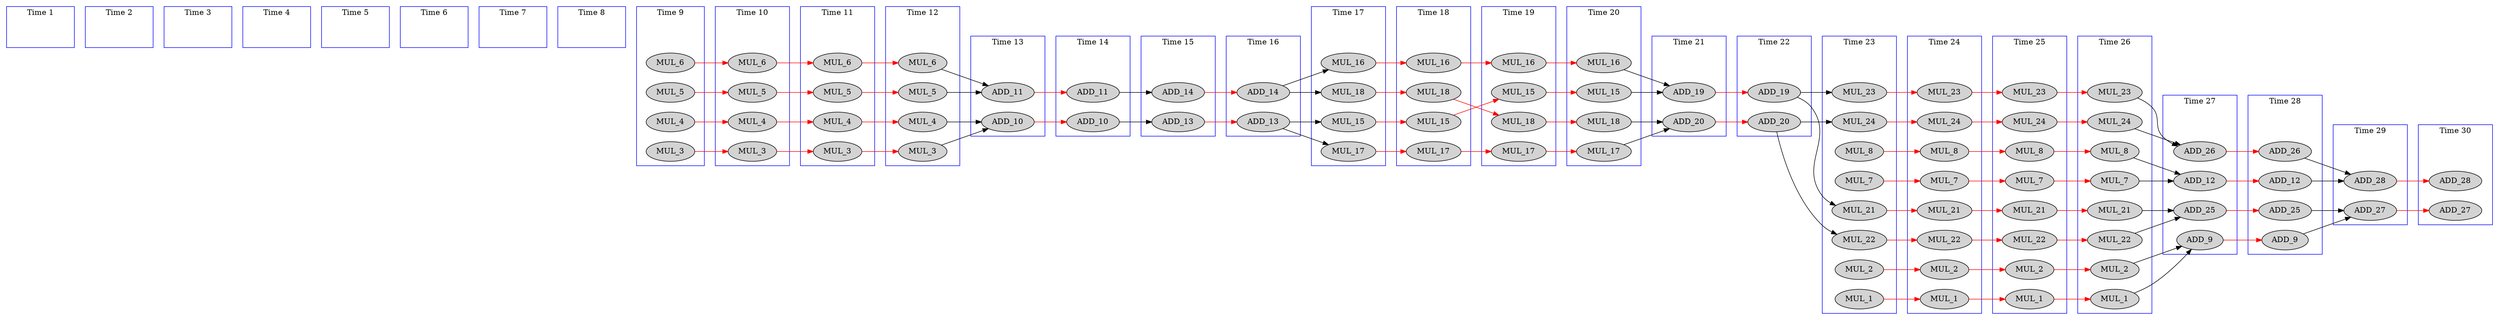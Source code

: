 digraph arf {
  rankdir = LR;
  newrank="true"
  subgraph cluster_1 {
    rank=same;
    node [style=filled];
    label = "Time 1";
    color = blue;
    pseudo_1 [style=invis];
  }
  subgraph cluster_2 {
    rank=same;
    node [style=filled];
    label = "Time 2";
    color = blue;
    pseudo_2 [style=invis];
  }
  subgraph cluster_3 {
    rank=same;
    node [style=filled];
    label = "Time 3";
    color = blue;
    pseudo_3 [style=invis];
  }
  subgraph cluster_4 {
    rank=same;
    node [style=filled];
    label = "Time 4";
    color = blue;
    pseudo_4 [style=invis];
  }
  subgraph cluster_5 {
    rank=same;
    node [style=filled];
    label = "Time 5";
    color = blue;
    pseudo_5 [style=invis];
  }
  subgraph cluster_6 {
    rank=same;
    node [style=filled];
    label = "Time 6";
    color = blue;
    pseudo_6 [style=invis];
  }
  subgraph cluster_7 {
    rank=same;
    node [style=filled];
    label = "Time 7";
    color = blue;
    pseudo_7 [style=invis];
  }
  subgraph cluster_8 {
    rank=same;
    node [style=filled];
    label = "Time 8";
    color = blue;
    pseudo_8 [style=invis];
  }
  subgraph cluster_9 {
    rank=same;
    node [style=filled];
    label = "Time 9";
    color = blue;
    pseudo_9 [style=invis];
    MUL_3_0 [label=MUL_3]
    MUL_4_0 [label=MUL_4]
    MUL_5_0 [label=MUL_5]
    MUL_6_0 [label=MUL_6]
  }
  subgraph cluster_10 {
    rank=same;
    node [style=filled];
    label = "Time 10";
    color = blue;
    pseudo_10 [style=invis];
    MUL_3_1 [label=MUL_3]
    MUL_4_1 [label=MUL_4]
    MUL_5_1 [label=MUL_5]
    MUL_6_1 [label=MUL_6]
  }
  subgraph cluster_11 {
    rank=same;
    node [style=filled];
    label = "Time 11";
    color = blue;
    pseudo_11 [style=invis];
    MUL_3_2 [label=MUL_3]
    MUL_4_2 [label=MUL_4]
    MUL_5_2 [label=MUL_5]
    MUL_6_2 [label=MUL_6]
  }
  subgraph cluster_12 {
    rank=same;
    node [style=filled];
    label = "Time 12";
    color = blue;
    pseudo_12 [style=invis];
    MUL_3_3 [label=MUL_3]
    MUL_4_3 [label=MUL_4]
    MUL_5_3 [label=MUL_5]
    MUL_6_3 [label=MUL_6]
  }
  subgraph cluster_13 {
    rank=same;
    node [style=filled];
    label = "Time 13";
    color = blue;
    pseudo_13 [style=invis];
    ADD_10_0 [label=ADD_10]
    ADD_11_0 [label=ADD_11]
  }
  subgraph cluster_14 {
    rank=same;
    node [style=filled];
    label = "Time 14";
    color = blue;
    pseudo_14 [style=invis];
    ADD_10_1 [label=ADD_10]
    ADD_11_1 [label=ADD_11]
  }
  subgraph cluster_15 {
    rank=same;
    node [style=filled];
    label = "Time 15";
    color = blue;
    pseudo_15 [style=invis];
    ADD_13_0 [label=ADD_13]
    ADD_14_0 [label=ADD_14]
  }
  subgraph cluster_16 {
    rank=same;
    node [style=filled];
    label = "Time 16";
    color = blue;
    pseudo_16 [style=invis];
    ADD_13_1 [label=ADD_13]
    ADD_14_1 [label=ADD_14]
  }
  subgraph cluster_17 {
    rank=same;
    node [style=filled];
    label = "Time 17";
    color = blue;
    pseudo_17 [style=invis];
    MUL_15_0 [label=MUL_15]
    MUL_16_0 [label=MUL_16]
    MUL_17_0 [label=MUL_17]
    MUL_18_0 [label=MUL_18]
  }
  subgraph cluster_18 {
    rank=same;
    node [style=filled];
    label = "Time 18";
    color = blue;
    pseudo_18 [style=invis];
    MUL_15_1 [label=MUL_15]
    MUL_16_1 [label=MUL_16]
    MUL_17_1 [label=MUL_17]
    MUL_18_1 [label=MUL_18]
  }
  subgraph cluster_19 {
    rank=same;
    node [style=filled];
    label = "Time 19";
    color = blue;
    pseudo_19 [style=invis];
    MUL_15_2 [label=MUL_15]
    MUL_16_2 [label=MUL_16]
    MUL_17_2 [label=MUL_17]
    MUL_18_2 [label=MUL_18]
  }
  subgraph cluster_20 {
    rank=same;
    node [style=filled];
    label = "Time 20";
    color = blue;
    pseudo_20 [style=invis];
    MUL_15_3 [label=MUL_15]
    MUL_16_3 [label=MUL_16]
    MUL_17_3 [label=MUL_17]
    MUL_18_3 [label=MUL_18]
  }
  subgraph cluster_21 {
    rank=same;
    node [style=filled];
    label = "Time 21";
    color = blue;
    pseudo_21 [style=invis];
    ADD_19_0 [label=ADD_19]
    ADD_20_0 [label=ADD_20]
  }
  subgraph cluster_22 {
    rank=same;
    node [style=filled];
    label = "Time 22";
    color = blue;
    pseudo_22 [style=invis];
    ADD_19_1 [label=ADD_19]
    ADD_20_1 [label=ADD_20]
  }
  subgraph cluster_23 {
    rank=same;
    node [style=filled];
    label = "Time 23";
    color = blue;
    pseudo_23 [style=invis];
    MUL_1_0 [label=MUL_1]
    MUL_2_0 [label=MUL_2]
    MUL_7_0 [label=MUL_7]
    MUL_8_0 [label=MUL_8]
    MUL_21_0 [label=MUL_21]
    MUL_22_0 [label=MUL_22]
    MUL_23_0 [label=MUL_23]
    MUL_24_0 [label=MUL_24]
  }
  subgraph cluster_24 {
    rank=same;
    node [style=filled];
    label = "Time 24";
    color = blue;
    pseudo_24 [style=invis];
    MUL_1_1 [label=MUL_1]
    MUL_2_1 [label=MUL_2]
    MUL_7_1 [label=MUL_7]
    MUL_8_1 [label=MUL_8]
    MUL_21_1 [label=MUL_21]
    MUL_22_1 [label=MUL_22]
    MUL_23_1 [label=MUL_23]
    MUL_24_1 [label=MUL_24]
  }
  subgraph cluster_25 {
    rank=same;
    node [style=filled];
    label = "Time 25";
    color = blue;
    pseudo_25 [style=invis];
    MUL_1_2 [label=MUL_1]
    MUL_2_2 [label=MUL_2]
    MUL_7_2 [label=MUL_7]
    MUL_8_2 [label=MUL_8]
    MUL_21_2 [label=MUL_21]
    MUL_22_2 [label=MUL_22]
    MUL_23_2 [label=MUL_23]
    MUL_24_2 [label=MUL_24]
  }
  subgraph cluster_26 {
    rank=same;
    node [style=filled];
    label = "Time 26";
    color = blue;
    pseudo_26 [style=invis];
    MUL_1_3 [label=MUL_1]
    MUL_2_3 [label=MUL_2]
    MUL_7_3 [label=MUL_7]
    MUL_8_3 [label=MUL_8]
    MUL_21_3 [label=MUL_21]
    MUL_22_3 [label=MUL_22]
    MUL_23_3 [label=MUL_23]
    MUL_24_3 [label=MUL_24]
  }
  subgraph cluster_27 {
    rank=same;
    node [style=filled];
    label = "Time 27";
    color = blue;
    pseudo_27 [style=invis];
    ADD_9_0 [label=ADD_9]
    ADD_12_0 [label=ADD_12]
    ADD_25_0 [label=ADD_25]
    ADD_26_0 [label=ADD_26]
  }
  subgraph cluster_28 {
    rank=same;
    node [style=filled];
    label = "Time 28";
    color = blue;
    pseudo_28 [style=invis];
    ADD_9_1 [label=ADD_9]
    ADD_12_1 [label=ADD_12]
    ADD_25_1 [label=ADD_25]
    ADD_26_1 [label=ADD_26]
  }
  subgraph cluster_29 {
    rank=same;
    node [style=filled];
    label = "Time 29";
    color = blue;
    pseudo_29 [style=invis];
    ADD_27_0 [label=ADD_27]
    ADD_28_0 [label=ADD_28]
  }
  subgraph cluster_30 {
    rank=same;
    node [style=filled];
    label = "Time 30";
    color = blue;
    pseudo_30 [style=invis];
    ADD_27_1 [label=ADD_27]
    ADD_28_1 [label=ADD_28]
  }
    pseudo_1->pseudo_2 [style=invis];
    pseudo_2->pseudo_3 [style=invis];
    pseudo_3->pseudo_4 [style=invis];
    pseudo_4->pseudo_5 [style=invis];
    pseudo_5->pseudo_6 [style=invis];
    pseudo_6->pseudo_7 [style=invis];
    pseudo_7->pseudo_8 [style=invis];
    pseudo_8->pseudo_9 [style=invis];
    pseudo_9->pseudo_10 [style=invis];
    pseudo_10->pseudo_11 [style=invis];
    pseudo_11->pseudo_12 [style=invis];
    pseudo_12->pseudo_13 [style=invis];
    pseudo_13->pseudo_14 [style=invis];
    pseudo_14->pseudo_15 [style=invis];
    pseudo_15->pseudo_16 [style=invis];
    pseudo_16->pseudo_17 [style=invis];
    pseudo_17->pseudo_18 [style=invis];
    pseudo_18->pseudo_19 [style=invis];
    pseudo_19->pseudo_20 [style=invis];
    pseudo_20->pseudo_21 [style=invis];
    pseudo_21->pseudo_22 [style=invis];
    pseudo_22->pseudo_23 [style=invis];
    pseudo_23->pseudo_24 [style=invis];
    pseudo_24->pseudo_25 [style=invis];
    pseudo_25->pseudo_26 [style=invis];
    pseudo_26->pseudo_27 [style=invis];
    pseudo_27->pseudo_28 [style=invis];
    pseudo_28->pseudo_29 [style=invis];
    pseudo_29->pseudo_30 [style=invis];
    MUL_1_0 -> MUL_1_1 [color=red];
    MUL_1_1 -> MUL_1_2 [color=red];
    MUL_1_2 -> MUL_1_3 [color=red];
    MUL_2_0 -> MUL_2_1 [color=red];
    MUL_2_1 -> MUL_2_2 [color=red];
    MUL_2_2 -> MUL_2_3 [color=red];
    MUL_3_0 -> MUL_3_1 [color=red];
    MUL_3_1 -> MUL_3_2 [color=red];
    MUL_3_2 -> MUL_3_3 [color=red];
    MUL_4_0 -> MUL_4_1 [color=red];
    MUL_4_1 -> MUL_4_2 [color=red];
    MUL_4_2 -> MUL_4_3 [color=red];
    MUL_5_0 -> MUL_5_1 [color=red];
    MUL_5_1 -> MUL_5_2 [color=red];
    MUL_5_2 -> MUL_5_3 [color=red];
    MUL_6_0 -> MUL_6_1 [color=red];
    MUL_6_1 -> MUL_6_2 [color=red];
    MUL_6_2 -> MUL_6_3 [color=red];
    MUL_7_0 -> MUL_7_1 [color=red];
    MUL_7_1 -> MUL_7_2 [color=red];
    MUL_7_2 -> MUL_7_3 [color=red];
    MUL_8_0 -> MUL_8_1 [color=red];
    MUL_8_1 -> MUL_8_2 [color=red];
    MUL_8_2 -> MUL_8_3 [color=red];
    ADD_9_0 -> ADD_9_1 [color=red];
    ADD_10_0 -> ADD_10_1 [color=red];
    ADD_11_0 -> ADD_11_1 [color=red];
    ADD_12_0 -> ADD_12_1 [color=red];
    ADD_13_0 -> ADD_13_1 [color=red];
    ADD_14_0 -> ADD_14_1 [color=red];
    MUL_15_0 -> MUL_15_1 [color=red];
    MUL_15_1 -> MUL_15_2 [color=red];
    MUL_15_2 -> MUL_15_3 [color=red];
    MUL_16_0 -> MUL_16_1 [color=red];
    MUL_16_1 -> MUL_16_2 [color=red];
    MUL_16_2 -> MUL_16_3 [color=red];
    MUL_17_0 -> MUL_17_1 [color=red];
    MUL_17_1 -> MUL_17_2 [color=red];
    MUL_17_2 -> MUL_17_3 [color=red];
    MUL_18_0 -> MUL_18_1 [color=red];
    MUL_18_1 -> MUL_18_2 [color=red];
    MUL_18_2 -> MUL_18_3 [color=red];
    ADD_19_0 -> ADD_19_1 [color=red];
    ADD_20_0 -> ADD_20_1 [color=red];
    MUL_21_0 -> MUL_21_1 [color=red];
    MUL_21_1 -> MUL_21_2 [color=red];
    MUL_21_2 -> MUL_21_3 [color=red];
    MUL_22_0 -> MUL_22_1 [color=red];
    MUL_22_1 -> MUL_22_2 [color=red];
    MUL_22_2 -> MUL_22_3 [color=red];
    MUL_23_0 -> MUL_23_1 [color=red];
    MUL_23_1 -> MUL_23_2 [color=red];
    MUL_23_2 -> MUL_23_3 [color=red];
    MUL_24_0 -> MUL_24_1 [color=red];
    MUL_24_1 -> MUL_24_2 [color=red];
    MUL_24_2 -> MUL_24_3 [color=red];
    ADD_25_0 -> ADD_25_1 [color=red];
    ADD_26_0 -> ADD_26_1 [color=red];
    ADD_27_0 -> ADD_27_1 [color=red];
    ADD_28_0 -> ADD_28_1 [color=red];
    MUL_1_3 -> ADD_9_0 [ name = 0 ];
    MUL_2_3 -> ADD_9_0 [ name = 1 ];
    MUL_3_3 -> ADD_10_0 [ name = 2 ];
    MUL_4_3 -> ADD_10_0 [ name = 3 ];
    MUL_5_3 -> ADD_11_0 [ name = 4 ];
    MUL_6_3 -> ADD_11_0 [ name = 5 ];
    MUL_7_3 -> ADD_12_0 [ name = 6 ];
    MUL_8_3 -> ADD_12_0 [ name = 7 ];
    ADD_9_1 -> ADD_27_0 [ name = 8 ];
    ADD_10_1 -> ADD_13_0 [ name = 9 ];
    ADD_11_1 -> ADD_14_0 [ name = 10 ];
    ADD_12_1 -> ADD_28_0 [ name = 11 ];
    ADD_13_1 -> MUL_15_0 [ name = 12 ];
    ADD_13_1 -> MUL_17_0 [ name = 13 ];
    ADD_14_1 -> MUL_16_0 [ name = 14 ];
    ADD_14_1 -> MUL_18_0 [ name = 15 ];
    MUL_15_3 -> ADD_19_0 [ name = 16 ];
    MUL_16_3 -> ADD_19_0 [ name = 17 ];
    MUL_17_3 -> ADD_20_0 [ name = 18 ];
    MUL_18_3 -> ADD_20_0 [ name = 19 ];
    ADD_19_1 -> MUL_21_0 [ name = 20 ];
    ADD_19_1 -> MUL_23_0 [ name = 21 ];
    ADD_20_1 -> MUL_22_0 [ name = 22 ];
    ADD_20_1 -> MUL_24_0 [ name = 23 ];
    MUL_21_3 -> ADD_25_0 [ name = 24 ];
    MUL_22_3 -> ADD_25_0 [ name = 25 ];
    MUL_23_3 -> ADD_26_0 [ name = 26 ];
    MUL_24_3 -> ADD_26_0 [ name = 27 ];
    ADD_25_1 -> ADD_27_0 [ name = 28 ];
    ADD_26_1 -> ADD_28_0 [ name = 29 ];
}